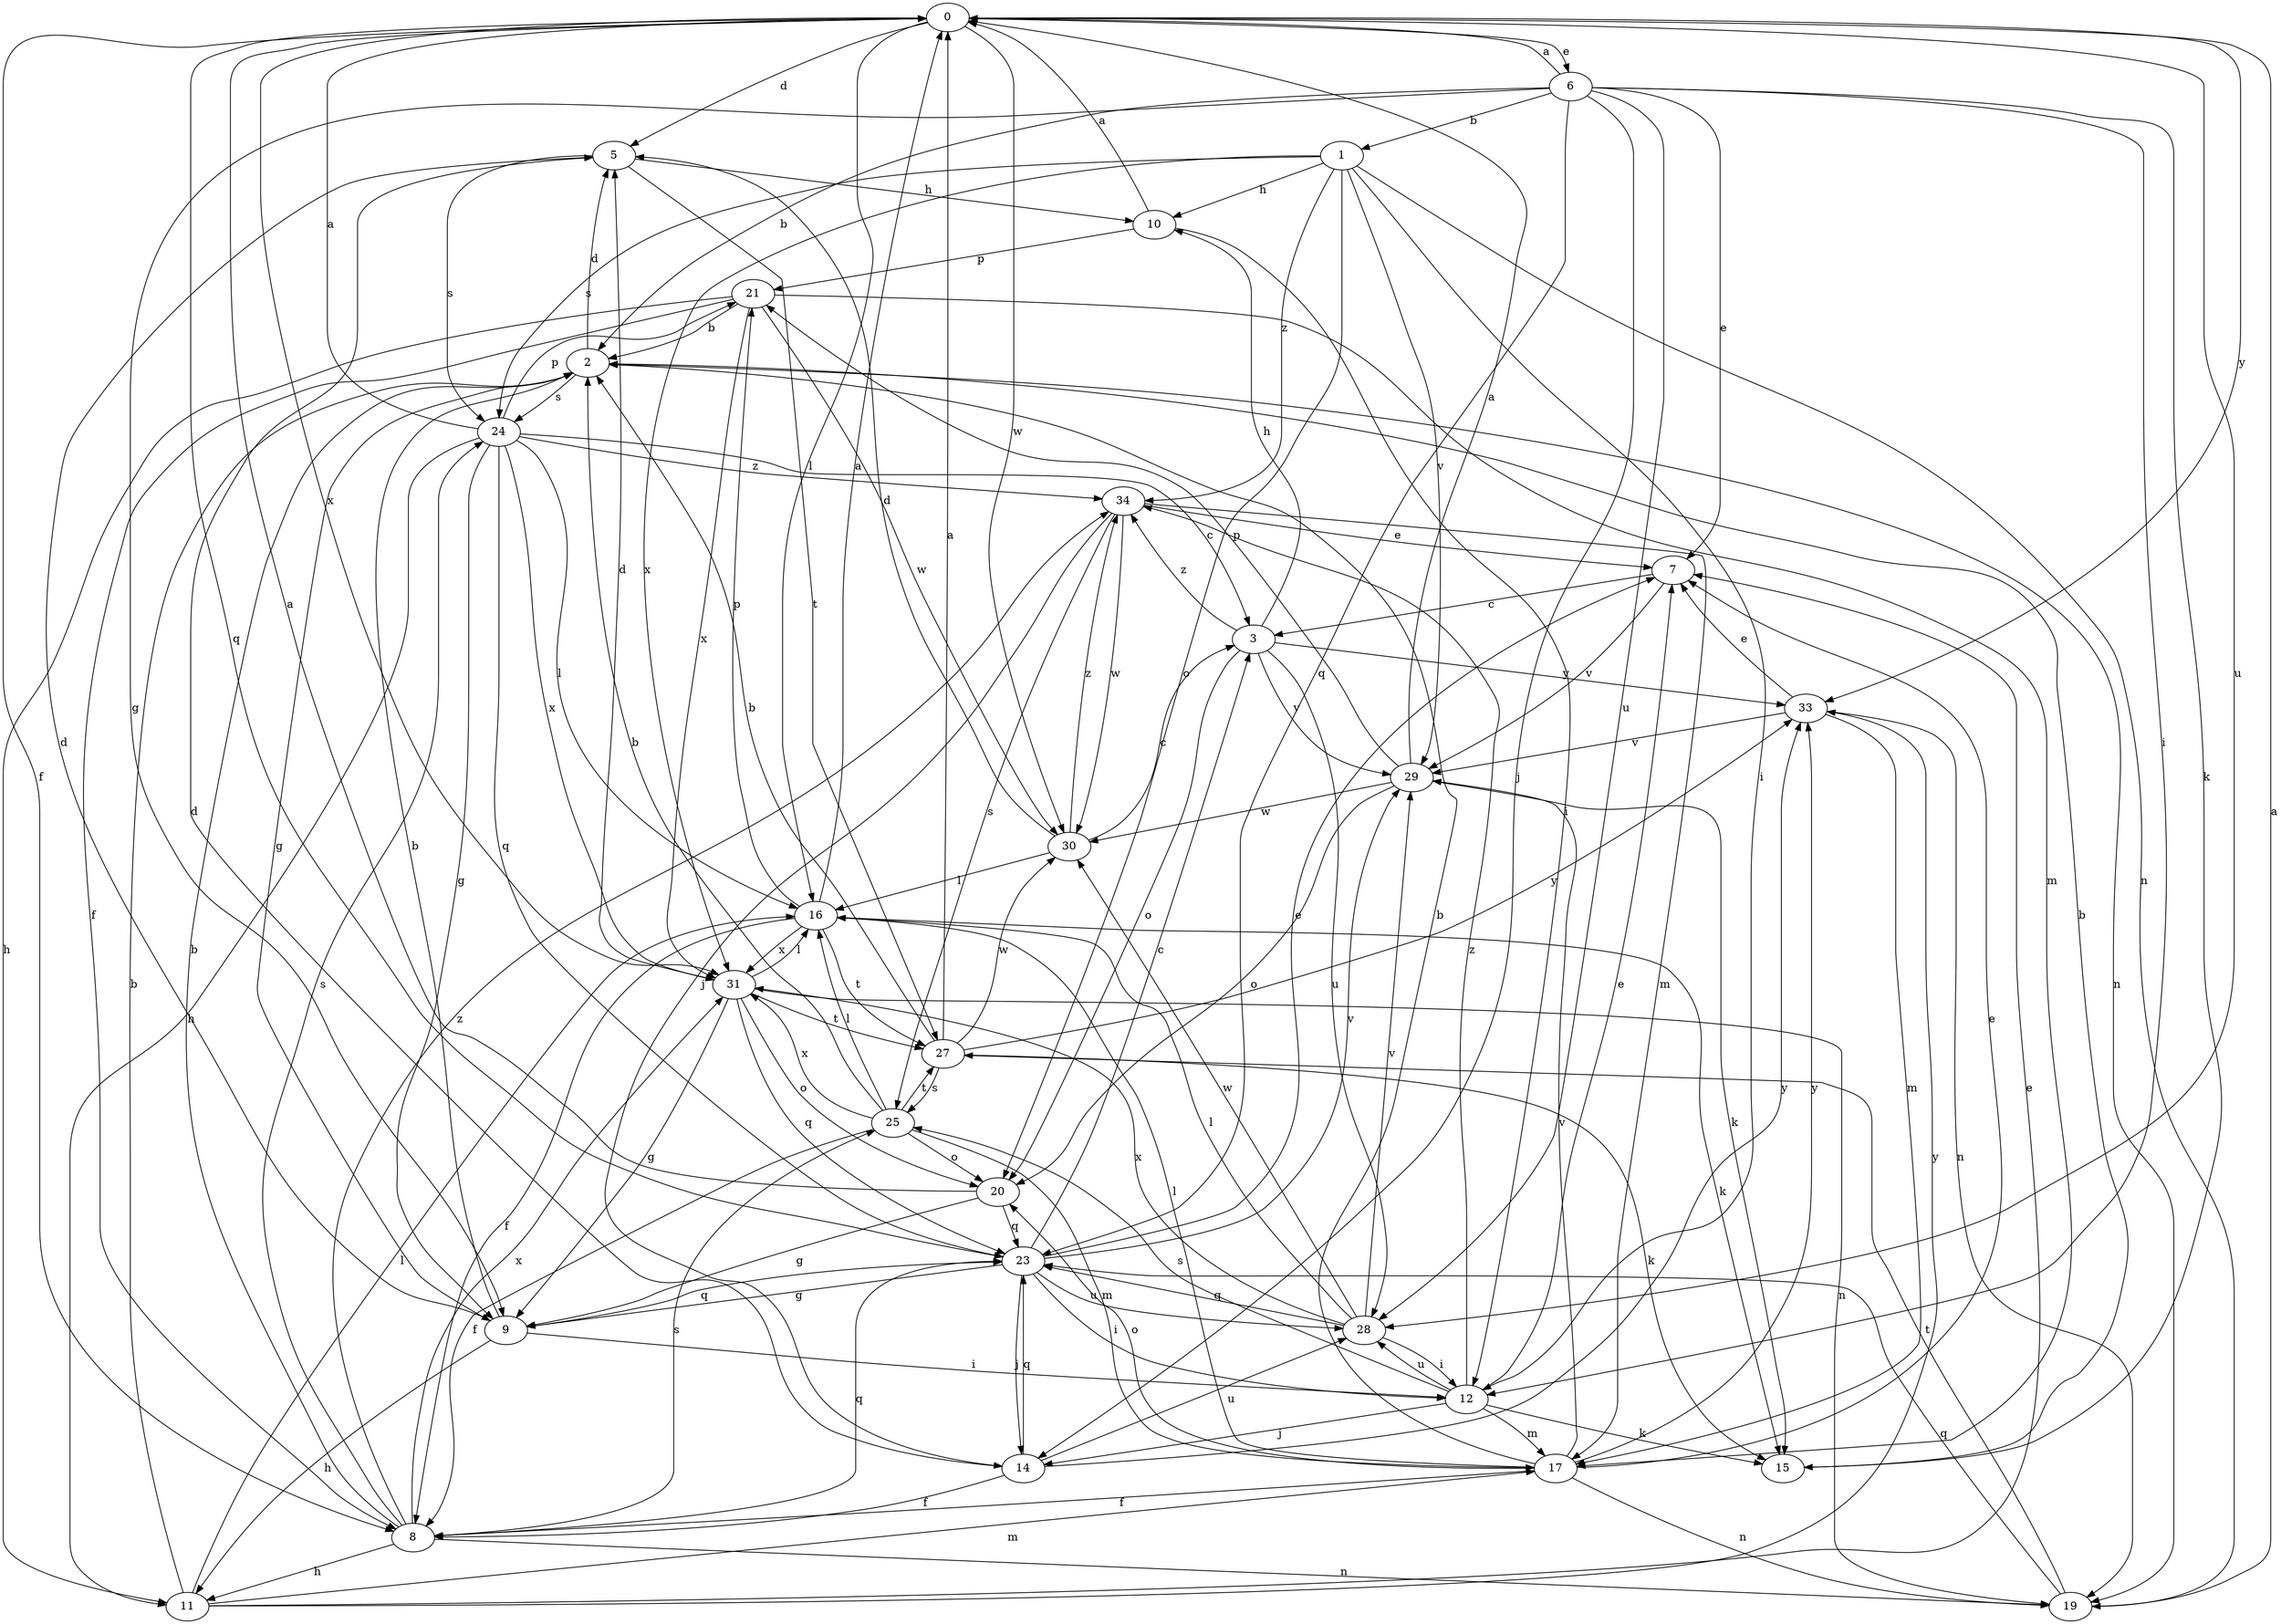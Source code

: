 strict digraph  {
0;
1;
2;
3;
5;
6;
7;
8;
9;
10;
11;
12;
14;
15;
16;
17;
19;
20;
21;
23;
24;
25;
27;
28;
29;
30;
31;
33;
34;
0 -> 5  [label=d];
0 -> 6  [label=e];
0 -> 8  [label=f];
0 -> 16  [label=l];
0 -> 23  [label=q];
0 -> 28  [label=u];
0 -> 30  [label=w];
0 -> 31  [label=x];
0 -> 33  [label=y];
1 -> 10  [label=h];
1 -> 12  [label=i];
1 -> 19  [label=n];
1 -> 20  [label=o];
1 -> 24  [label=s];
1 -> 29  [label=v];
1 -> 31  [label=x];
1 -> 34  [label=z];
2 -> 5  [label=d];
2 -> 9  [label=g];
2 -> 19  [label=n];
2 -> 24  [label=s];
3 -> 10  [label=h];
3 -> 20  [label=o];
3 -> 28  [label=u];
3 -> 29  [label=v];
3 -> 33  [label=y];
3 -> 34  [label=z];
5 -> 10  [label=h];
5 -> 24  [label=s];
5 -> 27  [label=t];
6 -> 0  [label=a];
6 -> 1  [label=b];
6 -> 2  [label=b];
6 -> 7  [label=e];
6 -> 9  [label=g];
6 -> 12  [label=i];
6 -> 14  [label=j];
6 -> 15  [label=k];
6 -> 23  [label=q];
6 -> 28  [label=u];
7 -> 3  [label=c];
7 -> 29  [label=v];
8 -> 2  [label=b];
8 -> 11  [label=h];
8 -> 19  [label=n];
8 -> 23  [label=q];
8 -> 24  [label=s];
8 -> 25  [label=s];
8 -> 31  [label=x];
8 -> 34  [label=z];
9 -> 2  [label=b];
9 -> 5  [label=d];
9 -> 11  [label=h];
9 -> 12  [label=i];
9 -> 23  [label=q];
10 -> 0  [label=a];
10 -> 12  [label=i];
10 -> 21  [label=p];
11 -> 2  [label=b];
11 -> 7  [label=e];
11 -> 16  [label=l];
11 -> 17  [label=m];
11 -> 33  [label=y];
12 -> 7  [label=e];
12 -> 14  [label=j];
12 -> 15  [label=k];
12 -> 17  [label=m];
12 -> 25  [label=s];
12 -> 28  [label=u];
12 -> 34  [label=z];
14 -> 5  [label=d];
14 -> 8  [label=f];
14 -> 23  [label=q];
14 -> 28  [label=u];
14 -> 33  [label=y];
15 -> 2  [label=b];
16 -> 0  [label=a];
16 -> 8  [label=f];
16 -> 15  [label=k];
16 -> 21  [label=p];
16 -> 27  [label=t];
16 -> 31  [label=x];
17 -> 2  [label=b];
17 -> 7  [label=e];
17 -> 8  [label=f];
17 -> 16  [label=l];
17 -> 19  [label=n];
17 -> 20  [label=o];
17 -> 29  [label=v];
17 -> 33  [label=y];
19 -> 0  [label=a];
19 -> 23  [label=q];
19 -> 27  [label=t];
20 -> 0  [label=a];
20 -> 9  [label=g];
20 -> 23  [label=q];
21 -> 2  [label=b];
21 -> 8  [label=f];
21 -> 11  [label=h];
21 -> 17  [label=m];
21 -> 30  [label=w];
21 -> 31  [label=x];
23 -> 3  [label=c];
23 -> 7  [label=e];
23 -> 9  [label=g];
23 -> 12  [label=i];
23 -> 14  [label=j];
23 -> 28  [label=u];
23 -> 29  [label=v];
24 -> 0  [label=a];
24 -> 3  [label=c];
24 -> 9  [label=g];
24 -> 11  [label=h];
24 -> 16  [label=l];
24 -> 21  [label=p];
24 -> 23  [label=q];
24 -> 31  [label=x];
24 -> 34  [label=z];
25 -> 2  [label=b];
25 -> 8  [label=f];
25 -> 16  [label=l];
25 -> 17  [label=m];
25 -> 20  [label=o];
25 -> 27  [label=t];
25 -> 31  [label=x];
27 -> 0  [label=a];
27 -> 2  [label=b];
27 -> 15  [label=k];
27 -> 25  [label=s];
27 -> 30  [label=w];
27 -> 33  [label=y];
28 -> 12  [label=i];
28 -> 16  [label=l];
28 -> 23  [label=q];
28 -> 29  [label=v];
28 -> 30  [label=w];
28 -> 31  [label=x];
29 -> 0  [label=a];
29 -> 15  [label=k];
29 -> 20  [label=o];
29 -> 21  [label=p];
29 -> 30  [label=w];
30 -> 3  [label=c];
30 -> 5  [label=d];
30 -> 16  [label=l];
30 -> 34  [label=z];
31 -> 5  [label=d];
31 -> 9  [label=g];
31 -> 16  [label=l];
31 -> 19  [label=n];
31 -> 20  [label=o];
31 -> 23  [label=q];
31 -> 27  [label=t];
33 -> 7  [label=e];
33 -> 17  [label=m];
33 -> 19  [label=n];
33 -> 29  [label=v];
34 -> 7  [label=e];
34 -> 14  [label=j];
34 -> 17  [label=m];
34 -> 25  [label=s];
34 -> 30  [label=w];
}
